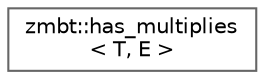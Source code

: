 digraph "Graphical Class Hierarchy"
{
 // LATEX_PDF_SIZE
  bgcolor="transparent";
  edge [fontname=Helvetica,fontsize=10,labelfontname=Helvetica,labelfontsize=10];
  node [fontname=Helvetica,fontsize=10,shape=box,height=0.2,width=0.4];
  rankdir="LR";
  Node0 [id="Node000000",label="zmbt::has_multiplies\l\< T, E \>",height=0.2,width=0.4,color="grey40", fillcolor="white", style="filled",URL="$structzmbt_1_1has__multiplies.html",tooltip=" "];
}
